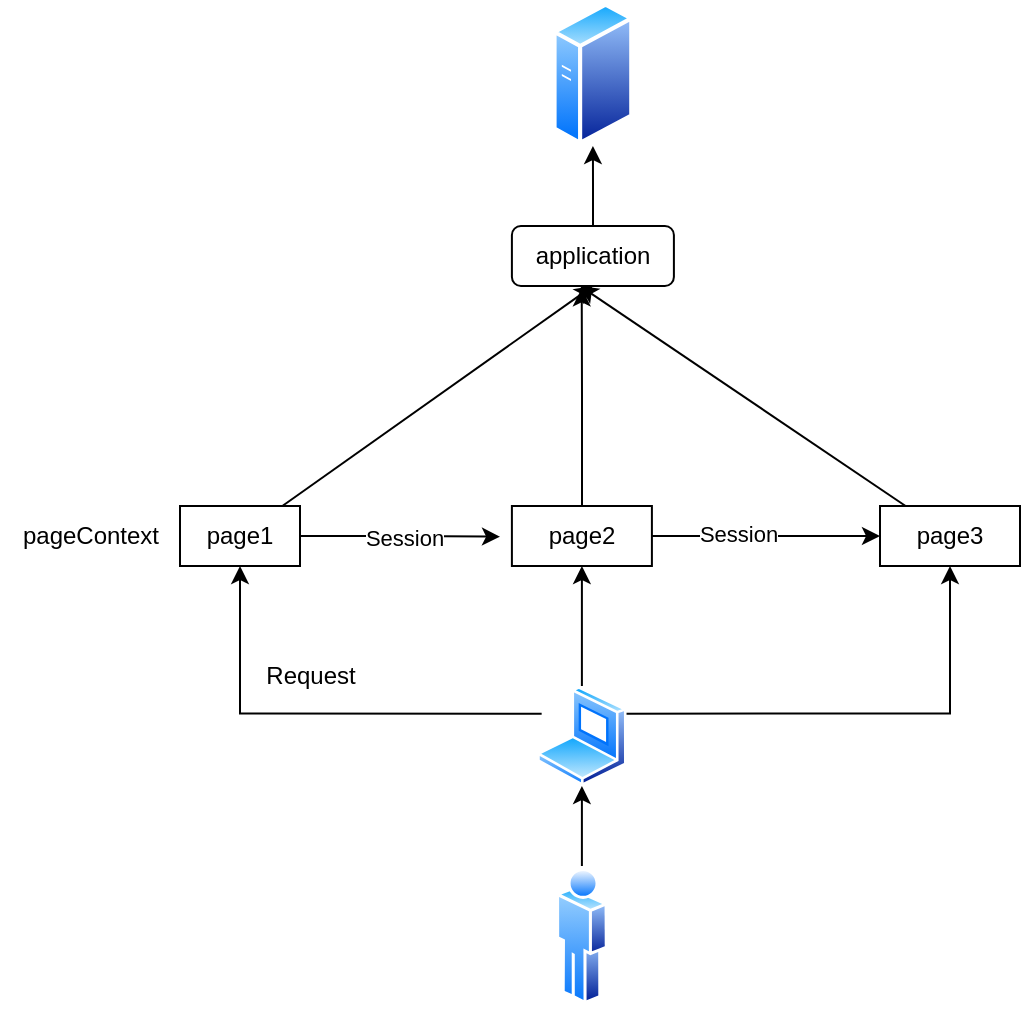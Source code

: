 <mxfile version="21.7.1" type="github">
  <diagram name="第 1 页" id="uWbumMfeT9-QRZjNmuQA">
    <mxGraphModel dx="1155" dy="633" grid="1" gridSize="10" guides="1" tooltips="1" connect="1" arrows="1" fold="1" page="1" pageScale="1" pageWidth="827" pageHeight="1169" math="0" shadow="0">
      <root>
        <mxCell id="0" />
        <mxCell id="1" parent="0" />
        <mxCell id="EFoKCrB92OEJu4wPz9vw-4" style="edgeStyle=orthogonalEdgeStyle;rounded=0;orthogonalLoop=1;jettySize=auto;html=1;entryX=0.5;entryY=1;entryDx=0;entryDy=0;" edge="1" parent="1" source="EFoKCrB92OEJu4wPz9vw-1" target="EFoKCrB92OEJu4wPz9vw-2">
          <mxGeometry relative="1" as="geometry" />
        </mxCell>
        <mxCell id="EFoKCrB92OEJu4wPz9vw-1" value="" style="image;aspect=fixed;perimeter=ellipsePerimeter;html=1;align=center;shadow=0;dashed=0;spacingTop=3;image=img/lib/active_directory/user.svg;" vertex="1" parent="1">
          <mxGeometry x="388" y="450" width="25.9" height="70" as="geometry" />
        </mxCell>
        <mxCell id="EFoKCrB92OEJu4wPz9vw-8" style="edgeStyle=orthogonalEdgeStyle;rounded=0;orthogonalLoop=1;jettySize=auto;html=1;exitX=0;exitY=0.25;exitDx=0;exitDy=0;entryX=0.5;entryY=1;entryDx=0;entryDy=0;" edge="1" parent="1" source="EFoKCrB92OEJu4wPz9vw-2" target="EFoKCrB92OEJu4wPz9vw-5">
          <mxGeometry relative="1" as="geometry" />
        </mxCell>
        <mxCell id="EFoKCrB92OEJu4wPz9vw-9" style="edgeStyle=orthogonalEdgeStyle;rounded=0;orthogonalLoop=1;jettySize=auto;html=1;exitX=0.5;exitY=0;exitDx=0;exitDy=0;entryX=0.5;entryY=1;entryDx=0;entryDy=0;" edge="1" parent="1" source="EFoKCrB92OEJu4wPz9vw-2" target="EFoKCrB92OEJu4wPz9vw-6">
          <mxGeometry relative="1" as="geometry" />
        </mxCell>
        <mxCell id="EFoKCrB92OEJu4wPz9vw-10" style="edgeStyle=orthogonalEdgeStyle;rounded=0;orthogonalLoop=1;jettySize=auto;html=1;exitX=1;exitY=0.25;exitDx=0;exitDy=0;entryX=0.5;entryY=1;entryDx=0;entryDy=0;" edge="1" parent="1" source="EFoKCrB92OEJu4wPz9vw-2" target="EFoKCrB92OEJu4wPz9vw-7">
          <mxGeometry relative="1" as="geometry" />
        </mxCell>
        <mxCell id="EFoKCrB92OEJu4wPz9vw-2" value="" style="image;aspect=fixed;perimeter=ellipsePerimeter;html=1;align=center;shadow=0;dashed=0;spacingTop=3;image=img/lib/active_directory/laptop_client.svg;" vertex="1" parent="1">
          <mxGeometry x="378.45" y="360" width="45" height="50" as="geometry" />
        </mxCell>
        <mxCell id="EFoKCrB92OEJu4wPz9vw-14" style="edgeStyle=orthogonalEdgeStyle;rounded=0;orthogonalLoop=1;jettySize=auto;html=1;exitX=1;exitY=0.5;exitDx=0;exitDy=0;" edge="1" parent="1" source="EFoKCrB92OEJu4wPz9vw-5">
          <mxGeometry relative="1" as="geometry">
            <mxPoint x="360" y="285.333" as="targetPoint" />
          </mxGeometry>
        </mxCell>
        <mxCell id="EFoKCrB92OEJu4wPz9vw-16" value="Session" style="edgeLabel;html=1;align=center;verticalAlign=middle;resizable=0;points=[];" vertex="1" connectable="0" parent="EFoKCrB92OEJu4wPz9vw-14">
          <mxGeometry x="0.041" relative="1" as="geometry">
            <mxPoint as="offset" />
          </mxGeometry>
        </mxCell>
        <mxCell id="EFoKCrB92OEJu4wPz9vw-17" style="rounded=0;orthogonalLoop=1;jettySize=auto;html=1;entryX=0.5;entryY=1;entryDx=0;entryDy=0;" edge="1" parent="1" source="EFoKCrB92OEJu4wPz9vw-5" target="EFoKCrB92OEJu4wPz9vw-11">
          <mxGeometry relative="1" as="geometry" />
        </mxCell>
        <mxCell id="EFoKCrB92OEJu4wPz9vw-5" value="page1" style="rounded=0;whiteSpace=wrap;html=1;" vertex="1" parent="1">
          <mxGeometry x="200" y="270" width="60" height="30" as="geometry" />
        </mxCell>
        <mxCell id="EFoKCrB92OEJu4wPz9vw-15" style="edgeStyle=orthogonalEdgeStyle;rounded=0;orthogonalLoop=1;jettySize=auto;html=1;exitX=1;exitY=0.5;exitDx=0;exitDy=0;entryX=0;entryY=0.5;entryDx=0;entryDy=0;" edge="1" parent="1" source="EFoKCrB92OEJu4wPz9vw-6" target="EFoKCrB92OEJu4wPz9vw-7">
          <mxGeometry relative="1" as="geometry" />
        </mxCell>
        <mxCell id="EFoKCrB92OEJu4wPz9vw-22" value="Session" style="edgeLabel;html=1;align=center;verticalAlign=middle;resizable=0;points=[];" vertex="1" connectable="0" parent="EFoKCrB92OEJu4wPz9vw-15">
          <mxGeometry x="-0.242" y="1" relative="1" as="geometry">
            <mxPoint as="offset" />
          </mxGeometry>
        </mxCell>
        <mxCell id="EFoKCrB92OEJu4wPz9vw-18" style="edgeStyle=orthogonalEdgeStyle;rounded=0;orthogonalLoop=1;jettySize=auto;html=1;entryX=0.431;entryY=1.039;entryDx=0;entryDy=0;entryPerimeter=0;" edge="1" parent="1" source="EFoKCrB92OEJu4wPz9vw-6" target="EFoKCrB92OEJu4wPz9vw-11">
          <mxGeometry relative="1" as="geometry">
            <mxPoint x="400.95" y="170" as="targetPoint" />
          </mxGeometry>
        </mxCell>
        <mxCell id="EFoKCrB92OEJu4wPz9vw-6" value="page2" style="rounded=0;whiteSpace=wrap;html=1;" vertex="1" parent="1">
          <mxGeometry x="365.95" y="270" width="70" height="30" as="geometry" />
        </mxCell>
        <mxCell id="EFoKCrB92OEJu4wPz9vw-19" style="rounded=0;orthogonalLoop=1;jettySize=auto;html=1;" edge="1" parent="1" source="EFoKCrB92OEJu4wPz9vw-7">
          <mxGeometry relative="1" as="geometry">
            <mxPoint x="400" y="160" as="targetPoint" />
          </mxGeometry>
        </mxCell>
        <mxCell id="EFoKCrB92OEJu4wPz9vw-7" value="page3" style="rounded=0;whiteSpace=wrap;html=1;" vertex="1" parent="1">
          <mxGeometry x="550" y="270" width="70" height="30" as="geometry" />
        </mxCell>
        <mxCell id="EFoKCrB92OEJu4wPz9vw-20" style="edgeStyle=orthogonalEdgeStyle;rounded=0;orthogonalLoop=1;jettySize=auto;html=1;" edge="1" parent="1" source="EFoKCrB92OEJu4wPz9vw-11" target="EFoKCrB92OEJu4wPz9vw-12">
          <mxGeometry relative="1" as="geometry" />
        </mxCell>
        <mxCell id="EFoKCrB92OEJu4wPz9vw-11" value="application" style="rounded=1;whiteSpace=wrap;html=1;" vertex="1" parent="1">
          <mxGeometry x="365.95" y="130" width="81" height="30" as="geometry" />
        </mxCell>
        <mxCell id="EFoKCrB92OEJu4wPz9vw-12" value="" style="image;aspect=fixed;perimeter=ellipsePerimeter;html=1;align=center;shadow=0;dashed=0;spacingTop=3;image=img/lib/active_directory/generic_server.svg;" vertex="1" parent="1">
          <mxGeometry x="386.23" y="17.77" width="40.45" height="72.23" as="geometry" />
        </mxCell>
        <mxCell id="EFoKCrB92OEJu4wPz9vw-13" value="pageContext" style="text;html=1;align=center;verticalAlign=middle;resizable=0;points=[];autosize=1;strokeColor=none;fillColor=none;" vertex="1" parent="1">
          <mxGeometry x="110" y="270" width="90" height="30" as="geometry" />
        </mxCell>
        <mxCell id="EFoKCrB92OEJu4wPz9vw-21" value="Request" style="text;html=1;align=center;verticalAlign=middle;resizable=0;points=[];autosize=1;strokeColor=none;fillColor=none;" vertex="1" parent="1">
          <mxGeometry x="230" y="340" width="70" height="30" as="geometry" />
        </mxCell>
      </root>
    </mxGraphModel>
  </diagram>
</mxfile>
